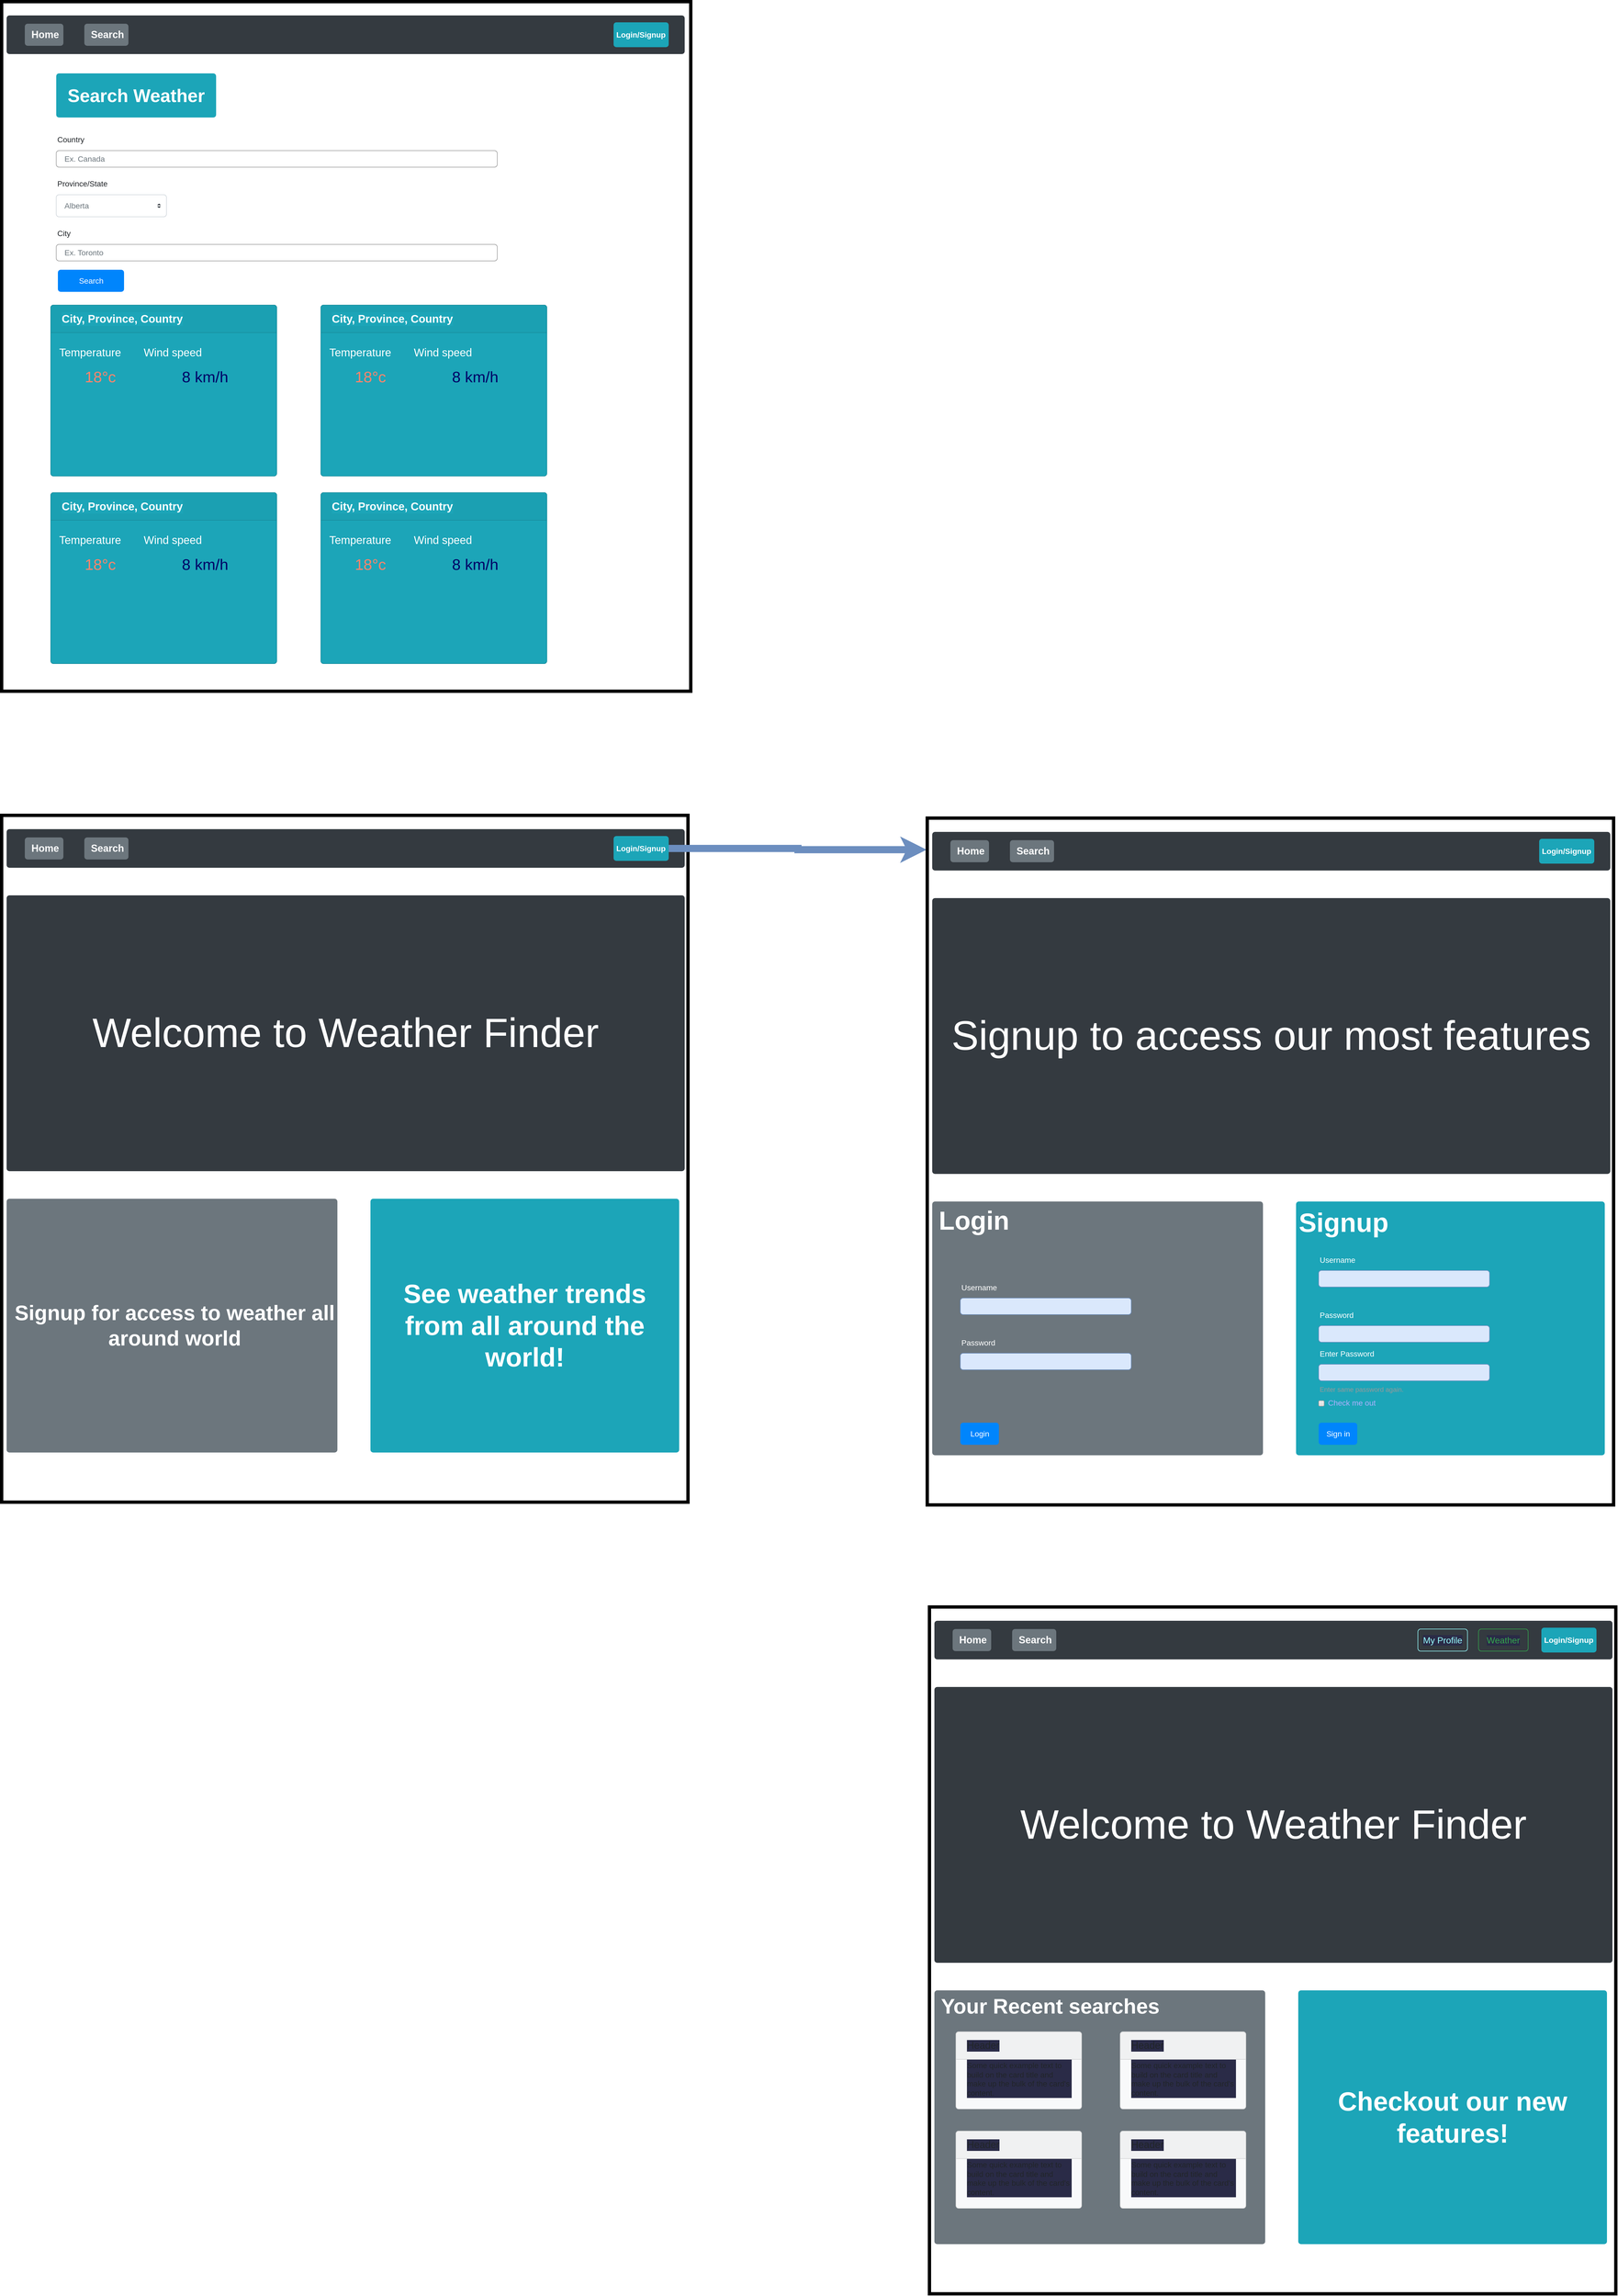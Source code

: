 <mxfile version="15.8.2" type="github">
  <diagram name="Page-1" id="c9db0220-8083-56f3-ca83-edcdcd058819">
    <mxGraphModel dx="5134" dy="5627" grid="1" gridSize="10" guides="1" tooltips="1" connect="1" arrows="1" fold="1" page="1" pageScale="1.5" pageWidth="826" pageHeight="1169" background="none" math="0" shadow="0">
      <root>
        <mxCell id="0" style=";html=1;" />
        <mxCell id="1" style=";html=1;" parent="0" />
        <mxCell id="_KIkcWTI8jaSkWnOEn1a-13" value="" style="whiteSpace=wrap;html=1;aspect=fixed;fontSize=48;align=center;strokeWidth=6;" vertex="1" parent="1">
          <mxGeometry x="-1239" y="-1755" width="1245" height="1245" as="geometry" />
        </mxCell>
        <mxCell id="_KIkcWTI8jaSkWnOEn1a-1" value="" style="html=1;shadow=0;dashed=0;shape=mxgraph.bootstrap.rrect;rSize=5;strokeColor=none;strokeWidth=1;fillColor=#343A40;fontColor=#ffffff;whiteSpace=wrap;align=center;verticalAlign=middle;spacingLeft=0;fontStyle=0;fontSize=16;spacing=5;" vertex="1" parent="1">
          <mxGeometry x="-1230" y="-1730" width="1230" height="70" as="geometry" />
        </mxCell>
        <mxCell id="_KIkcWTI8jaSkWnOEn1a-4" value="Home" style="html=1;shadow=0;dashed=0;shape=mxgraph.bootstrap.rrect;rSize=5;strokeColor=none;strokeWidth=1;fillColor=#6C767D;fontColor=#FFFFFF;whiteSpace=wrap;align=left;verticalAlign=middle;spacingLeft=10;fontStyle=1;fontSize=18;" vertex="1" parent="1">
          <mxGeometry x="-1197" y="-1715" width="70" height="40" as="geometry" />
        </mxCell>
        <mxCell id="_KIkcWTI8jaSkWnOEn1a-6" value="Search" style="html=1;shadow=0;dashed=0;shape=mxgraph.bootstrap.rrect;rSize=5;strokeColor=none;strokeWidth=1;fillColor=#6C767D;fontColor=#FFFFFF;whiteSpace=wrap;align=left;verticalAlign=middle;spacingLeft=10;fontStyle=1;fontSize=18;" vertex="1" parent="1">
          <mxGeometry x="-1089" y="-1715" width="80" height="40" as="geometry" />
        </mxCell>
        <mxCell id="_KIkcWTI8jaSkWnOEn1a-42" style="edgeStyle=orthogonalEdgeStyle;rounded=0;orthogonalLoop=1;jettySize=auto;html=1;entryX=-0.001;entryY=0.046;entryDx=0;entryDy=0;entryPerimeter=0;fontSize=47;fontColor=none;strokeWidth=13;fillColor=#dae8fc;strokeColor=#6c8ebf;" edge="1" parent="1" source="_KIkcWTI8jaSkWnOEn1a-7" target="_KIkcWTI8jaSkWnOEn1a-14">
          <mxGeometry relative="1" as="geometry" />
        </mxCell>
        <mxCell id="_KIkcWTI8jaSkWnOEn1a-7" value="Login/Signup" style="html=1;shadow=0;dashed=0;shape=mxgraph.bootstrap.rrect;rSize=5;strokeColor=none;strokeWidth=1;fillColor=#1CA5B8;fontColor=#FFFFFF;whiteSpace=wrap;align=left;verticalAlign=middle;spacingLeft=0;fontStyle=1;fontSize=14;spacing=5;" vertex="1" parent="1">
          <mxGeometry x="-129" y="-1717.5" width="100" height="45" as="geometry" />
        </mxCell>
        <mxCell id="_KIkcWTI8jaSkWnOEn1a-8" value="&lt;font style=&quot;font-size: 74px&quot;&gt;Welcome to Weather Finder&lt;/font&gt;" style="html=1;shadow=0;dashed=0;shape=mxgraph.bootstrap.rrect;rSize=5;strokeColor=none;strokeWidth=1;fillColor=#343A40;fontColor=#ffffff;whiteSpace=wrap;align=center;verticalAlign=middle;spacingLeft=0;fontStyle=0;fontSize=16;spacing=5;" vertex="1" parent="1">
          <mxGeometry x="-1230" y="-1610" width="1230" height="500" as="geometry" />
        </mxCell>
        <mxCell id="_KIkcWTI8jaSkWnOEn1a-9" value="&lt;font style=&quot;font-size: 38px&quot;&gt;Signup for access to weather all around world&lt;/font&gt;" style="html=1;shadow=0;dashed=0;shape=mxgraph.bootstrap.rrect;rSize=5;strokeColor=none;strokeWidth=1;fillColor=#6C767D;fontColor=#FFFFFF;whiteSpace=wrap;align=center;verticalAlign=middle;spacingLeft=10;fontStyle=1;fontSize=18;" vertex="1" parent="1">
          <mxGeometry x="-1230" y="-1060" width="600" height="460" as="geometry" />
        </mxCell>
        <mxCell id="_KIkcWTI8jaSkWnOEn1a-10" value="&lt;font style=&quot;font-size: 48px&quot;&gt;See weather trends from all around the world!&lt;/font&gt;" style="html=1;shadow=0;dashed=0;shape=mxgraph.bootstrap.rrect;rSize=5;strokeColor=none;strokeWidth=1;fillColor=#1CA5B8;fontColor=#FFFFFF;whiteSpace=wrap;align=center;verticalAlign=middle;spacingLeft=0;fontStyle=1;fontSize=14;spacing=5;" vertex="1" parent="1">
          <mxGeometry x="-570" y="-1060" width="560" height="460" as="geometry" />
        </mxCell>
        <mxCell id="_KIkcWTI8jaSkWnOEn1a-14" value="" style="whiteSpace=wrap;html=1;aspect=fixed;fontSize=48;align=center;strokeWidth=6;" vertex="1" parent="1">
          <mxGeometry x="440" y="-1750" width="1245" height="1245" as="geometry" />
        </mxCell>
        <mxCell id="_KIkcWTI8jaSkWnOEn1a-15" value="" style="html=1;shadow=0;dashed=0;shape=mxgraph.bootstrap.rrect;rSize=5;strokeColor=none;strokeWidth=1;fillColor=#343A40;fontColor=#ffffff;whiteSpace=wrap;align=center;verticalAlign=middle;spacingLeft=0;fontStyle=0;fontSize=16;spacing=5;" vertex="1" parent="1">
          <mxGeometry x="449" y="-1725" width="1230" height="70" as="geometry" />
        </mxCell>
        <mxCell id="_KIkcWTI8jaSkWnOEn1a-16" value="Home" style="html=1;shadow=0;dashed=0;shape=mxgraph.bootstrap.rrect;rSize=5;strokeColor=none;strokeWidth=1;fillColor=#6C767D;fontColor=#FFFFFF;whiteSpace=wrap;align=left;verticalAlign=middle;spacingLeft=10;fontStyle=1;fontSize=18;" vertex="1" parent="1">
          <mxGeometry x="482" y="-1710" width="70" height="40" as="geometry" />
        </mxCell>
        <mxCell id="_KIkcWTI8jaSkWnOEn1a-17" value="Search" style="html=1;shadow=0;dashed=0;shape=mxgraph.bootstrap.rrect;rSize=5;strokeColor=none;strokeWidth=1;fillColor=#6C767D;fontColor=#FFFFFF;whiteSpace=wrap;align=left;verticalAlign=middle;spacingLeft=10;fontStyle=1;fontSize=18;" vertex="1" parent="1">
          <mxGeometry x="590" y="-1710" width="80" height="40" as="geometry" />
        </mxCell>
        <mxCell id="_KIkcWTI8jaSkWnOEn1a-18" value="Login/Signup" style="html=1;shadow=0;dashed=0;shape=mxgraph.bootstrap.rrect;rSize=5;strokeColor=none;strokeWidth=1;fillColor=#1CA5B8;fontColor=#FFFFFF;whiteSpace=wrap;align=left;verticalAlign=middle;spacingLeft=0;fontStyle=1;fontSize=14;spacing=5;" vertex="1" parent="1">
          <mxGeometry x="1550" y="-1712.5" width="100" height="45" as="geometry" />
        </mxCell>
        <mxCell id="_KIkcWTI8jaSkWnOEn1a-19" value="&lt;span style=&quot;font-size: 74px&quot;&gt;Signup to access our most features&lt;/span&gt;" style="html=1;shadow=0;dashed=0;shape=mxgraph.bootstrap.rrect;rSize=5;strokeColor=none;strokeWidth=1;fillColor=#343A40;fontColor=#ffffff;whiteSpace=wrap;align=center;verticalAlign=middle;spacingLeft=0;fontStyle=0;fontSize=16;spacing=5;" vertex="1" parent="1">
          <mxGeometry x="449" y="-1605" width="1230" height="500" as="geometry" />
        </mxCell>
        <mxCell id="_KIkcWTI8jaSkWnOEn1a-20" value="Login" style="shadow=0;dashed=0;shape=mxgraph.bootstrap.rrect;rSize=5;strokeColor=none;strokeWidth=1;fillColor=#6C767D;fontColor=#FFFFFF;align=left;verticalAlign=top;spacingLeft=10;fontStyle=1;fontSize=47;horizontal=1;whiteSpace=wrap;html=1;flipV=1;flipH=0;" vertex="1" parent="1">
          <mxGeometry x="449" y="-1055" width="600" height="460" as="geometry" />
        </mxCell>
        <mxCell id="_KIkcWTI8jaSkWnOEn1a-21" value="&lt;font style=&quot;font-size: 48px&quot;&gt;Signup&lt;/font&gt;" style="html=1;shadow=0;dashed=0;shape=mxgraph.bootstrap.rrect;rSize=5;strokeColor=none;strokeWidth=1;fillColor=#1CA5B8;fontColor=#FFFFFF;whiteSpace=wrap;align=left;verticalAlign=top;spacingLeft=0;fontStyle=1;fontSize=14;spacing=5;" vertex="1" parent="1">
          <mxGeometry x="1109" y="-1055" width="560" height="460" as="geometry" />
        </mxCell>
        <mxCell id="_KIkcWTI8jaSkWnOEn1a-22" value="Username" style="fillColor=none;strokeColor=none;align=left;fontSize=14;fontColor=#FFFFFF;" vertex="1" parent="1">
          <mxGeometry width="260" height="40" relative="1" as="geometry">
            <mxPoint x="1150" y="-970" as="offset" />
          </mxGeometry>
        </mxCell>
        <mxCell id="_KIkcWTI8jaSkWnOEn1a-23" value="" style="html=1;shadow=0;dashed=0;shape=mxgraph.bootstrap.rrect;rSize=5;fillColor=#dae8fc;strokeColor=#6c8ebf;align=left;spacing=15;fontSize=14;labelBackgroundColor=#FFFFFF;noLabel=1;" vertex="1" parent="1">
          <mxGeometry width="310" height="30" relative="1" as="geometry">
            <mxPoint x="1150" y="-930" as="offset" />
          </mxGeometry>
        </mxCell>
        <mxCell id="_KIkcWTI8jaSkWnOEn1a-25" value="Password" style="fillColor=none;strokeColor=none;align=left;fontSize=14;fontColor=#FFFFFF;" vertex="1" parent="1">
          <mxGeometry width="260" height="40" relative="1" as="geometry">
            <mxPoint x="1150" y="-870" as="offset" />
          </mxGeometry>
        </mxCell>
        <mxCell id="_KIkcWTI8jaSkWnOEn1a-26" value="" style="html=1;shadow=0;dashed=0;shape=mxgraph.bootstrap.rrect;rSize=5;align=left;spacing=15;fontSize=14;labelBackgroundColor=#CCFFFF;fillColor=#dae8fc;strokeColor=#6c8ebf;" vertex="1" parent="1">
          <mxGeometry width="310" height="30" relative="1" as="geometry">
            <mxPoint x="1150" y="-830" as="offset" />
          </mxGeometry>
        </mxCell>
        <mxCell id="_KIkcWTI8jaSkWnOEn1a-27" value="&lt;font color=&quot;#b0b0ff&quot;&gt;Check me out&lt;/font&gt;" style="html=1;shadow=0;dashed=0;shape=mxgraph.bootstrap.rrect;rSize=2;fillColor=#EDEDED;strokeColor=#999999;align=left;fontSize=14;fontColor=#000000;labelPosition=right;verticalLabelPosition=middle;verticalAlign=middle;spacingLeft=5;spacingTop=-2;gradientColor=#DEDEDE;" vertex="1" parent="1">
          <mxGeometry width="10" height="10" relative="1" as="geometry">
            <mxPoint x="1150" y="-694" as="offset" />
          </mxGeometry>
        </mxCell>
        <mxCell id="_KIkcWTI8jaSkWnOEn1a-28" value="Sign in" style="html=1;shadow=0;dashed=0;shape=mxgraph.bootstrap.rrect;rSize=5;fillColor=#0085FC;strokeColor=none;align=center;fontSize=14;fontColor=#FFFFFF;" vertex="1" parent="1">
          <mxGeometry width="70" height="40" relative="1" as="geometry">
            <mxPoint x="1150" y="-654" as="offset" />
          </mxGeometry>
        </mxCell>
        <mxCell id="_KIkcWTI8jaSkWnOEn1a-29" value="Enter Password" style="fillColor=none;strokeColor=none;align=left;fontSize=14;fontColor=#FFFFFF;" vertex="1" parent="1">
          <mxGeometry x="1150" y="-800" width="260" height="40" as="geometry" />
        </mxCell>
        <mxCell id="_KIkcWTI8jaSkWnOEn1a-30" value="" style="html=1;shadow=0;dashed=0;shape=mxgraph.bootstrap.rrect;rSize=5;align=left;spacing=15;fontSize=14;labelBackgroundColor=#CCFFFF;fillColor=#dae8fc;strokeColor=#6c8ebf;" vertex="1" parent="1">
          <mxGeometry x="1150" y="-760" width="310" height="30" as="geometry" />
        </mxCell>
        <mxCell id="_KIkcWTI8jaSkWnOEn1a-31" value="Enter same password again." style="fillColor=none;strokeColor=none;align=left;spacing=2;fontSize=12;fontColor=#999999;" vertex="1" parent="1">
          <mxGeometry x="1150" y="-730" width="260" height="30" as="geometry" />
        </mxCell>
        <mxCell id="_KIkcWTI8jaSkWnOEn1a-32" value="Username" style="fillColor=none;strokeColor=none;align=left;fontSize=14;fontColor=#FFFFFF;" vertex="1" parent="1">
          <mxGeometry x="500" y="-920" width="260" height="40" as="geometry" />
        </mxCell>
        <mxCell id="_KIkcWTI8jaSkWnOEn1a-33" value="" style="html=1;shadow=0;dashed=0;shape=mxgraph.bootstrap.rrect;rSize=5;fillColor=#dae8fc;strokeColor=#6c8ebf;align=left;spacing=15;fontSize=14;labelBackgroundColor=#FFFFFF;noLabel=1;" vertex="1" parent="1">
          <mxGeometry x="500" y="-880" width="310" height="30" as="geometry" />
        </mxCell>
        <mxCell id="_KIkcWTI8jaSkWnOEn1a-34" value="Password" style="fillColor=none;strokeColor=none;align=left;fontSize=14;fontColor=#FFFFFF;" vertex="1" parent="1">
          <mxGeometry x="500" y="-820" width="260" height="40" as="geometry" />
        </mxCell>
        <mxCell id="_KIkcWTI8jaSkWnOEn1a-35" value="" style="html=1;shadow=0;dashed=0;shape=mxgraph.bootstrap.rrect;rSize=5;align=left;spacing=15;fontSize=14;labelBackgroundColor=#CCFFFF;fillColor=#dae8fc;strokeColor=#6c8ebf;" vertex="1" parent="1">
          <mxGeometry x="500" y="-780" width="310" height="30" as="geometry" />
        </mxCell>
        <mxCell id="_KIkcWTI8jaSkWnOEn1a-37" value="Login" style="html=1;shadow=0;dashed=0;shape=mxgraph.bootstrap.rrect;rSize=5;fillColor=#0085FC;strokeColor=none;align=center;fontSize=14;fontColor=#FFFFFF;" vertex="1" parent="1">
          <mxGeometry x="500" y="-654" width="70" height="40" as="geometry" />
        </mxCell>
        <mxCell id="_KIkcWTI8jaSkWnOEn1a-43" value="" style="whiteSpace=wrap;html=1;aspect=fixed;fontSize=48;align=center;strokeWidth=6;" vertex="1" parent="1">
          <mxGeometry x="444" y="-320" width="1245" height="1245" as="geometry" />
        </mxCell>
        <mxCell id="_KIkcWTI8jaSkWnOEn1a-44" value="" style="html=1;shadow=0;dashed=0;shape=mxgraph.bootstrap.rrect;rSize=5;strokeColor=none;strokeWidth=1;fillColor=#343A40;fontColor=#ffffff;whiteSpace=wrap;align=center;verticalAlign=middle;spacingLeft=0;fontStyle=0;fontSize=16;spacing=5;" vertex="1" parent="1">
          <mxGeometry x="453" y="-295" width="1230" height="70" as="geometry" />
        </mxCell>
        <mxCell id="_KIkcWTI8jaSkWnOEn1a-45" value="Home" style="html=1;shadow=0;dashed=0;shape=mxgraph.bootstrap.rrect;rSize=5;strokeColor=none;strokeWidth=1;fillColor=#6C767D;fontColor=#FFFFFF;whiteSpace=wrap;align=left;verticalAlign=middle;spacingLeft=10;fontStyle=1;fontSize=18;" vertex="1" parent="1">
          <mxGeometry x="486" y="-280" width="70" height="40" as="geometry" />
        </mxCell>
        <mxCell id="_KIkcWTI8jaSkWnOEn1a-46" value="Search" style="html=1;shadow=0;dashed=0;shape=mxgraph.bootstrap.rrect;rSize=5;strokeColor=none;strokeWidth=1;fillColor=#6C767D;fontColor=#FFFFFF;whiteSpace=wrap;align=left;verticalAlign=middle;spacingLeft=10;fontStyle=1;fontSize=18;" vertex="1" parent="1">
          <mxGeometry x="594" y="-280" width="80" height="40" as="geometry" />
        </mxCell>
        <mxCell id="_KIkcWTI8jaSkWnOEn1a-47" value="Login/Signup" style="html=1;shadow=0;dashed=0;shape=mxgraph.bootstrap.rrect;rSize=5;strokeColor=none;strokeWidth=1;fillColor=#1CA5B8;fontColor=#FFFFFF;whiteSpace=wrap;align=left;verticalAlign=middle;spacingLeft=0;fontStyle=1;fontSize=14;spacing=5;" vertex="1" parent="1">
          <mxGeometry x="1554" y="-282.5" width="100" height="45" as="geometry" />
        </mxCell>
        <mxCell id="_KIkcWTI8jaSkWnOEn1a-48" value="&lt;font style=&quot;font-size: 74px&quot;&gt;Welcome to Weather Finder&lt;/font&gt;" style="html=1;shadow=0;dashed=0;shape=mxgraph.bootstrap.rrect;rSize=5;strokeColor=none;strokeWidth=1;fillColor=#343A40;fontColor=#ffffff;whiteSpace=wrap;align=center;verticalAlign=middle;spacingLeft=0;fontStyle=0;fontSize=16;spacing=5;" vertex="1" parent="1">
          <mxGeometry x="453" y="-175" width="1230" height="500" as="geometry" />
        </mxCell>
        <mxCell id="_KIkcWTI8jaSkWnOEn1a-49" value="&lt;font style=&quot;font-size: 38px&quot;&gt;Your Recent searches&lt;/font&gt;" style="html=1;shadow=0;dashed=0;shape=mxgraph.bootstrap.rrect;rSize=5;strokeColor=none;strokeWidth=1;fillColor=#6C767D;fontColor=#FFFFFF;whiteSpace=wrap;align=left;verticalAlign=top;spacingLeft=10;fontStyle=1;fontSize=18;" vertex="1" parent="1">
          <mxGeometry x="453" y="375" width="600" height="460" as="geometry" />
        </mxCell>
        <mxCell id="_KIkcWTI8jaSkWnOEn1a-50" value="&lt;span style=&quot;font-size: 48px&quot;&gt;Checkout our new features!&lt;/span&gt;" style="html=1;shadow=0;dashed=0;shape=mxgraph.bootstrap.rrect;rSize=5;strokeColor=none;strokeWidth=1;fillColor=#1CA5B8;fontColor=#FFFFFF;whiteSpace=wrap;align=center;verticalAlign=middle;spacingLeft=0;fontStyle=1;fontSize=14;spacing=5;" vertex="1" parent="1">
          <mxGeometry x="1113" y="375" width="560" height="460" as="geometry" />
        </mxCell>
        <mxCell id="_KIkcWTI8jaSkWnOEn1a-51" value="Weather" style="html=1;shadow=0;dashed=0;shape=mxgraph.bootstrap.rrect;rSize=5;strokeColor=#33A64C;strokeWidth=1;fillColor=none;fontColor=#33A64C;whiteSpace=wrap;align=center;verticalAlign=middle;spacingLeft=0;fontStyle=0;fontSize=16;spacing=5;labelBackgroundColor=#2A2B47;" vertex="1" parent="1">
          <mxGeometry x="1440" y="-280" width="90" height="40" as="geometry" />
        </mxCell>
        <mxCell id="_KIkcWTI8jaSkWnOEn1a-52" value="My Profile" style="html=1;shadow=0;dashed=0;shape=mxgraph.bootstrap.rrect;rSize=5;strokeColor=#99FFFF;strokeWidth=1;fillColor=none;fontColor=#99FFFF;whiteSpace=wrap;align=center;verticalAlign=middle;spacingLeft=0;fontStyle=0;fontSize=16;spacing=5;labelBackgroundColor=#2A2B47;" vertex="1" parent="1">
          <mxGeometry x="1330" y="-280" width="90" height="40" as="geometry" />
        </mxCell>
        <mxCell id="_KIkcWTI8jaSkWnOEn1a-53" value="&lt;b&gt;&lt;font style=&quot;font-size: 20px&quot;&gt;Light card title&lt;/font&gt;&lt;/b&gt;&lt;br style=&quot;font-size: 14px&quot;&gt;&lt;br style=&quot;font-size: 14px&quot;&gt;Some quick example text to build on the card title and make up the bulk of the card&#39;s content." style="html=1;shadow=0;dashed=0;shape=mxgraph.bootstrap.rrect;rSize=5;strokeColor=#D2D3D4;html=1;whiteSpace=wrap;fillColor=#F8F9FA;fontColor=#212529;verticalAlign=bottom;align=left;spacing=20;spacingBottom=0;fontSize=14;labelBackgroundColor=#2A2B47;" vertex="1" parent="1">
          <mxGeometry x="492" y="450" width="228" height="140" as="geometry" />
        </mxCell>
        <mxCell id="_KIkcWTI8jaSkWnOEn1a-54" value="Header" style="html=1;shadow=0;dashed=0;shape=mxgraph.bootstrap.topButton;rSize=5;perimeter=none;whiteSpace=wrap;fillColor=#F0F1F2;strokeColor=#D2D3D4;fontColor=#212529;resizeWidth=1;fontSize=18;align=left;spacing=20;labelBackgroundColor=#2A2B47;" vertex="1" parent="_KIkcWTI8jaSkWnOEn1a-53">
          <mxGeometry width="228" height="50" relative="1" as="geometry" />
        </mxCell>
        <mxCell id="_KIkcWTI8jaSkWnOEn1a-55" value="&lt;b&gt;&lt;font style=&quot;font-size: 20px&quot;&gt;Light card title&lt;/font&gt;&lt;/b&gt;&lt;br style=&quot;font-size: 14px&quot;&gt;&lt;br style=&quot;font-size: 14px&quot;&gt;Some quick example text to build on the card title and make up the bulk of the card&#39;s content." style="html=1;shadow=0;dashed=0;shape=mxgraph.bootstrap.rrect;rSize=5;strokeColor=#D2D3D4;html=1;whiteSpace=wrap;fillColor=#F8F9FA;fontColor=#212529;verticalAlign=bottom;align=left;spacing=20;spacingBottom=0;fontSize=14;labelBackgroundColor=#2A2B47;" vertex="1" parent="1">
          <mxGeometry x="790" y="450" width="228" height="140" as="geometry" />
        </mxCell>
        <mxCell id="_KIkcWTI8jaSkWnOEn1a-56" value="Header" style="html=1;shadow=0;dashed=0;shape=mxgraph.bootstrap.topButton;rSize=5;perimeter=none;whiteSpace=wrap;fillColor=#F0F1F2;strokeColor=#D2D3D4;fontColor=#212529;resizeWidth=1;fontSize=18;align=left;spacing=20;labelBackgroundColor=#2A2B47;" vertex="1" parent="_KIkcWTI8jaSkWnOEn1a-55">
          <mxGeometry width="228" height="50" relative="1" as="geometry" />
        </mxCell>
        <mxCell id="_KIkcWTI8jaSkWnOEn1a-57" value="&lt;b&gt;&lt;font style=&quot;font-size: 20px&quot;&gt;Light card title&lt;/font&gt;&lt;/b&gt;&lt;br style=&quot;font-size: 14px&quot;&gt;&lt;br style=&quot;font-size: 14px&quot;&gt;Some quick example text to build on the card title and make up the bulk of the card&#39;s content." style="html=1;shadow=0;dashed=0;shape=mxgraph.bootstrap.rrect;rSize=5;strokeColor=#D2D3D4;html=1;whiteSpace=wrap;fillColor=#F8F9FA;fontColor=#212529;verticalAlign=bottom;align=left;spacing=20;spacingBottom=0;fontSize=14;labelBackgroundColor=#2A2B47;" vertex="1" parent="1">
          <mxGeometry x="492" y="630" width="228" height="140" as="geometry" />
        </mxCell>
        <mxCell id="_KIkcWTI8jaSkWnOEn1a-58" value="Header" style="html=1;shadow=0;dashed=0;shape=mxgraph.bootstrap.topButton;rSize=5;perimeter=none;whiteSpace=wrap;fillColor=#F0F1F2;strokeColor=#D2D3D4;fontColor=#212529;resizeWidth=1;fontSize=18;align=left;spacing=20;labelBackgroundColor=#2A2B47;" vertex="1" parent="_KIkcWTI8jaSkWnOEn1a-57">
          <mxGeometry width="228" height="50" relative="1" as="geometry" />
        </mxCell>
        <mxCell id="_KIkcWTI8jaSkWnOEn1a-59" value="&lt;b&gt;&lt;font style=&quot;font-size: 20px&quot;&gt;Light card title&lt;/font&gt;&lt;/b&gt;&lt;br style=&quot;font-size: 14px&quot;&gt;&lt;br style=&quot;font-size: 14px&quot;&gt;Some quick example text to build on the card title and make up the bulk of the card&#39;s content." style="html=1;shadow=0;dashed=0;shape=mxgraph.bootstrap.rrect;rSize=5;strokeColor=#D2D3D4;html=1;whiteSpace=wrap;fillColor=#F8F9FA;fontColor=#212529;verticalAlign=bottom;align=left;spacing=20;spacingBottom=0;fontSize=14;labelBackgroundColor=#2A2B47;" vertex="1" parent="1">
          <mxGeometry x="790" y="630" width="228" height="140" as="geometry" />
        </mxCell>
        <mxCell id="_KIkcWTI8jaSkWnOEn1a-60" value="Header" style="html=1;shadow=0;dashed=0;shape=mxgraph.bootstrap.topButton;rSize=5;perimeter=none;whiteSpace=wrap;fillColor=#F0F1F2;strokeColor=#D2D3D4;fontColor=#212529;resizeWidth=1;fontSize=18;align=left;spacing=20;labelBackgroundColor=#2A2B47;" vertex="1" parent="_KIkcWTI8jaSkWnOEn1a-59">
          <mxGeometry width="228" height="50" relative="1" as="geometry" />
        </mxCell>
        <mxCell id="_KIkcWTI8jaSkWnOEn1a-61" value="" style="whiteSpace=wrap;html=1;aspect=fixed;fontSize=48;align=center;strokeWidth=6;labelBackgroundColor=default;" vertex="1" parent="1">
          <mxGeometry x="-1239" y="-3230" width="1250" height="1250" as="geometry" />
        </mxCell>
        <mxCell id="_KIkcWTI8jaSkWnOEn1a-62" value="" style="html=1;shadow=0;dashed=0;shape=mxgraph.bootstrap.rrect;rSize=5;strokeColor=none;strokeWidth=1;fillColor=#343A40;fontColor=#ffffff;whiteSpace=wrap;align=center;verticalAlign=middle;spacingLeft=0;fontStyle=0;fontSize=16;spacing=5;" vertex="1" parent="1">
          <mxGeometry x="-1230" y="-3205" width="1230" height="70" as="geometry" />
        </mxCell>
        <mxCell id="_KIkcWTI8jaSkWnOEn1a-63" value="Home" style="html=1;shadow=0;dashed=0;shape=mxgraph.bootstrap.rrect;rSize=5;strokeColor=none;strokeWidth=1;fillColor=#6C767D;fontColor=#FFFFFF;whiteSpace=wrap;align=left;verticalAlign=middle;spacingLeft=10;fontStyle=1;fontSize=18;" vertex="1" parent="1">
          <mxGeometry x="-1197" y="-3190" width="70" height="40" as="geometry" />
        </mxCell>
        <mxCell id="_KIkcWTI8jaSkWnOEn1a-64" value="Search" style="html=1;shadow=0;dashed=0;shape=mxgraph.bootstrap.rrect;rSize=5;strokeColor=none;strokeWidth=1;fillColor=#6C767D;fontColor=#FFFFFF;whiteSpace=wrap;align=left;verticalAlign=middle;spacingLeft=10;fontStyle=1;fontSize=18;" vertex="1" parent="1">
          <mxGeometry x="-1089" y="-3190" width="80" height="40" as="geometry" />
        </mxCell>
        <mxCell id="_KIkcWTI8jaSkWnOEn1a-65" value="Login/Signup" style="html=1;shadow=0;dashed=0;shape=mxgraph.bootstrap.rrect;rSize=5;strokeColor=none;strokeWidth=1;fillColor=#1CA5B8;fontColor=#FFFFFF;whiteSpace=wrap;align=left;verticalAlign=middle;spacingLeft=0;fontStyle=1;fontSize=14;spacing=5;" vertex="1" parent="1">
          <mxGeometry x="-129" y="-3192.5" width="100" height="45" as="geometry" />
        </mxCell>
        <mxCell id="_KIkcWTI8jaSkWnOEn1a-80" value="First name" style="fillColor=none;strokeColor=none;align=left;fontSize=14;labelBackgroundColor=#FFFFFF;fontColor=#FFFFFF;html=1;" vertex="1" parent="1">
          <mxGeometry x="-1127" y="-2760" width="100" height="30" as="geometry" />
        </mxCell>
        <mxCell id="_KIkcWTI8jaSkWnOEn1a-82" value="Last name" style="fillColor=none;strokeColor=none;align=left;fontSize=14;labelBackgroundColor=#FFFFFF;fontColor=#FFFFFF;html=1;" vertex="1" parent="1">
          <mxGeometry x="-857" y="-2760" width="100" height="30" as="geometry" />
        </mxCell>
        <mxCell id="_KIkcWTI8jaSkWnOEn1a-84" value="Username" style="fillColor=none;strokeColor=none;align=left;fontSize=14;labelBackgroundColor=#FFFFFF;fontColor=#FFFFFF;html=1;" vertex="1" parent="1">
          <mxGeometry x="-587" y="-2760" width="100" height="30" as="geometry" />
        </mxCell>
        <mxCell id="_KIkcWTI8jaSkWnOEn1a-90" value="Alberta" style="html=1;shadow=0;dashed=0;shape=mxgraph.bootstrap.rrect;rSize=5;fillColor=#ffffff;strokeColor=#CED4DA;align=left;spacing=15;fontSize=14;fontColor=#6C767D;labelBackgroundColor=#FFFFFF;" vertex="1" parent="1">
          <mxGeometry x="-1140" y="-2880" width="200" height="40" as="geometry" />
        </mxCell>
        <mxCell id="_KIkcWTI8jaSkWnOEn1a-91" value="" style="shape=triangle;direction=south;fillColor=#343A40;strokeColor=none;perimeter=none;labelBackgroundColor=#FFFFFF;fontSize=47;fontColor=#FFFFFF;align=left;verticalAlign=top;html=1;" vertex="1" parent="_KIkcWTI8jaSkWnOEn1a-90">
          <mxGeometry x="1" y="0.5" width="7" height="3" relative="1" as="geometry">
            <mxPoint x="-17" y="1" as="offset" />
          </mxGeometry>
        </mxCell>
        <mxCell id="_KIkcWTI8jaSkWnOEn1a-92" value="" style="shape=triangle;direction=north;fillColor=#343A40;strokeColor=none;perimeter=none;labelBackgroundColor=#FFFFFF;fontSize=47;fontColor=#FFFFFF;align=left;verticalAlign=top;html=1;" vertex="1" parent="_KIkcWTI8jaSkWnOEn1a-90">
          <mxGeometry x="1" y="0.5" width="7" height="3" relative="1" as="geometry">
            <mxPoint x="-17" y="-4" as="offset" />
          </mxGeometry>
        </mxCell>
        <mxCell id="_KIkcWTI8jaSkWnOEn1a-96" value="Search" style="html=1;shadow=0;dashed=0;shape=mxgraph.bootstrap.rrect;rSize=5;fillColor=#0085FC;strokeColor=none;align=center;spacing=15;fontSize=14;fontColor=#ffffff;labelBackgroundColor=#0085FC;" vertex="1" parent="1">
          <mxGeometry x="-1137" y="-2744" width="120" height="40" as="geometry" />
        </mxCell>
        <mxCell id="_KIkcWTI8jaSkWnOEn1a-97" value="Country" style="fillColor=none;strokeColor=none;align=left;fontSize=14;fontColor=#212529;labelBackgroundColor=#FFFFFF;html=1;" vertex="1" parent="1">
          <mxGeometry x="-1140" y="-3000" width="260" height="40" as="geometry" />
        </mxCell>
        <mxCell id="_KIkcWTI8jaSkWnOEn1a-98" value="Ex. Canada" style="html=1;shadow=0;dashed=0;shape=mxgraph.bootstrap.rrect;rSize=5;fillColor=none;strokeColor=#999999;align=left;spacing=15;fontSize=14;fontColor=#6C767D;labelBackgroundColor=#FFFFFF;" vertex="1" parent="1">
          <mxGeometry width="800" height="30" relative="1" as="geometry">
            <mxPoint x="-1140" y="-2960" as="offset" />
          </mxGeometry>
        </mxCell>
        <mxCell id="_KIkcWTI8jaSkWnOEn1a-99" value="Province/State" style="fillColor=none;strokeColor=none;align=left;fontSize=14;fontColor=#212529;labelBackgroundColor=#FFFFFF;html=1;" vertex="1" parent="1">
          <mxGeometry width="260" height="40" relative="1" as="geometry">
            <mxPoint x="-1140" y="-2920" as="offset" />
          </mxGeometry>
        </mxCell>
        <mxCell id="_KIkcWTI8jaSkWnOEn1a-101" value="Search Weather" style="html=1;shadow=0;dashed=0;shape=mxgraph.bootstrap.rrect;rSize=5;strokeColor=none;strokeWidth=1;fillColor=#1CA5B8;fontColor=#FFFFFF;whiteSpace=wrap;align=center;verticalAlign=middle;spacingLeft=0;fontStyle=1;fontSize=33;spacing=5;labelBackgroundColor=#1CA5B8;horizontal=1;" vertex="1" parent="1">
          <mxGeometry x="-1140" y="-3100" width="290" height="80" as="geometry" />
        </mxCell>
        <mxCell id="_KIkcWTI8jaSkWnOEn1a-102" value="City" style="fillColor=none;strokeColor=none;align=left;fontSize=14;fontColor=#212529;labelBackgroundColor=#FFFFFF;html=1;" vertex="1" parent="1">
          <mxGeometry x="-1140" y="-2830" width="260" height="40" as="geometry" />
        </mxCell>
        <mxCell id="_KIkcWTI8jaSkWnOEn1a-103" value="Ex. Toronto" style="html=1;shadow=0;dashed=0;shape=mxgraph.bootstrap.rrect;rSize=5;fillColor=none;strokeColor=#999999;align=left;spacing=15;fontSize=14;fontColor=#6C767D;labelBackgroundColor=#FFFFFF;" vertex="1" parent="1">
          <mxGeometry x="-1140" y="-2790" width="800" height="30" as="geometry" />
        </mxCell>
        <mxCell id="_KIkcWTI8jaSkWnOEn1a-104" value="" style="html=1;shadow=0;dashed=0;shape=mxgraph.bootstrap.rrect;rSize=5;strokeColor=#188C9C;html=1;whiteSpace=wrap;fillColor=#1CA5B8;fontColor=#ffffff;verticalAlign=top;align=left;spacing=20;spacingBottom=0;fontSize=14;labelBackgroundColor=#1CA5B8;horizontal=1;" vertex="1" parent="1">
          <mxGeometry x="-1150" y="-2680" width="410" height="310" as="geometry" />
        </mxCell>
        <mxCell id="_KIkcWTI8jaSkWnOEn1a-105" value="&lt;font style=&quot;font-size: 20px&quot;&gt;&lt;b&gt;City, Province, Country&lt;/b&gt;&lt;/font&gt;" style="html=1;shadow=0;dashed=0;shape=mxgraph.bootstrap.topButton;rSize=5;perimeter=none;whiteSpace=wrap;fillColor=#1BA0B2;strokeColor=#188C9C;fontColor=#ffffff;resizeWidth=1;fontSize=18;align=left;spacing=20;labelBackgroundColor=#1CA5B8;" vertex="1" parent="_KIkcWTI8jaSkWnOEn1a-104">
          <mxGeometry width="410" height="50" relative="1" as="geometry" />
        </mxCell>
        <mxCell id="_KIkcWTI8jaSkWnOEn1a-107" value="" style="shape=image;html=1;verticalAlign=top;verticalLabelPosition=bottom;labelBackgroundColor=#ffffff;imageAspect=0;aspect=fixed;image=https://cdn1.iconfinder.com/data/icons/covid-19-73/32/temperature_thermometer_covid-19-128.png;fontSize=20;fontColor=#FFFFFF;strokeColor=#99FFFF;strokeWidth=6;" vertex="1" parent="_KIkcWTI8jaSkWnOEn1a-104">
          <mxGeometry y="100" width="60" height="60" as="geometry" />
        </mxCell>
        <mxCell id="_KIkcWTI8jaSkWnOEn1a-108" value="&lt;font color=&quot;#ff846b&quot; style=&quot;font-size: 28px;&quot;&gt;18°c&lt;/font&gt;" style="text;html=1;strokeColor=none;fillColor=none;align=center;verticalAlign=middle;whiteSpace=wrap;rounded=0;labelBackgroundColor=#1CA5B8;fontSize=28;fontColor=#FFFFFF;" vertex="1" parent="_KIkcWTI8jaSkWnOEn1a-104">
          <mxGeometry x="60" y="115" width="60" height="30" as="geometry" />
        </mxCell>
        <mxCell id="_KIkcWTI8jaSkWnOEn1a-109" value="" style="shape=image;html=1;verticalAlign=top;verticalLabelPosition=bottom;labelBackgroundColor=#ffffff;imageAspect=0;aspect=fixed;image=https://cdn2.iconfinder.com/data/icons/freecns-cumulus/32/519542-39_Cloud_Wind-128.png;fontSize=28;fontColor=#FF846B;strokeColor=#99FFFF;strokeWidth=6;" vertex="1" parent="_KIkcWTI8jaSkWnOEn1a-104">
          <mxGeometry x="175" y="100" width="50" height="50" as="geometry" />
        </mxCell>
        <mxCell id="_KIkcWTI8jaSkWnOEn1a-110" value="&lt;font color=&quot;#ffffff&quot; style=&quot;font-size: 20px;&quot;&gt;Temperature&lt;/font&gt;" style="text;html=1;strokeColor=none;fillColor=none;align=center;verticalAlign=middle;whiteSpace=wrap;rounded=0;labelBackgroundColor=#1CA5B8;fontSize=20;fontColor=#FF846B;" vertex="1" parent="_KIkcWTI8jaSkWnOEn1a-104">
          <mxGeometry x="13" y="70" width="117" height="30" as="geometry" />
        </mxCell>
        <mxCell id="_KIkcWTI8jaSkWnOEn1a-111" value="&lt;font color=&quot;#ffffff&quot; style=&quot;font-size: 20px&quot;&gt;Wind speed&lt;/font&gt;" style="text;html=1;strokeColor=none;fillColor=none;align=center;verticalAlign=middle;whiteSpace=wrap;rounded=0;labelBackgroundColor=#1CA5B8;fontSize=20;fontColor=#FF846B;" vertex="1" parent="1">
          <mxGeometry x="-987" y="-2610" width="117" height="30" as="geometry" />
        </mxCell>
        <mxCell id="_KIkcWTI8jaSkWnOEn1a-112" value="&lt;font color=&quot;#000066&quot;&gt;8 km/h&lt;/font&gt;" style="text;html=1;strokeColor=none;fillColor=none;align=center;verticalAlign=middle;whiteSpace=wrap;rounded=0;labelBackgroundColor=#1CA5B8;fontSize=28;fontColor=#FFFFFF;" vertex="1" parent="1">
          <mxGeometry x="-920" y="-2565" width="100" height="30" as="geometry" />
        </mxCell>
        <mxCell id="_KIkcWTI8jaSkWnOEn1a-113" value="" style="html=1;shadow=0;dashed=0;shape=mxgraph.bootstrap.rrect;rSize=5;strokeColor=#188C9C;html=1;whiteSpace=wrap;fillColor=#1CA5B8;fontColor=#ffffff;verticalAlign=top;align=left;spacing=20;spacingBottom=0;fontSize=14;labelBackgroundColor=#1CA5B8;horizontal=1;" vertex="1" parent="1">
          <mxGeometry x="-660" y="-2680" width="410" height="310" as="geometry" />
        </mxCell>
        <mxCell id="_KIkcWTI8jaSkWnOEn1a-114" value="&lt;font style=&quot;font-size: 20px&quot;&gt;&lt;b&gt;City, Province, Country&lt;/b&gt;&lt;/font&gt;" style="html=1;shadow=0;dashed=0;shape=mxgraph.bootstrap.topButton;rSize=5;perimeter=none;whiteSpace=wrap;fillColor=#1BA0B2;strokeColor=#188C9C;fontColor=#ffffff;resizeWidth=1;fontSize=18;align=left;spacing=20;labelBackgroundColor=#1CA5B8;" vertex="1" parent="_KIkcWTI8jaSkWnOEn1a-113">
          <mxGeometry width="410" height="50" relative="1" as="geometry" />
        </mxCell>
        <mxCell id="_KIkcWTI8jaSkWnOEn1a-115" value="" style="shape=image;html=1;verticalAlign=top;verticalLabelPosition=bottom;labelBackgroundColor=#ffffff;imageAspect=0;aspect=fixed;image=https://cdn1.iconfinder.com/data/icons/covid-19-73/32/temperature_thermometer_covid-19-128.png;fontSize=20;fontColor=#FFFFFF;strokeColor=#99FFFF;strokeWidth=6;" vertex="1" parent="_KIkcWTI8jaSkWnOEn1a-113">
          <mxGeometry y="100" width="60" height="60" as="geometry" />
        </mxCell>
        <mxCell id="_KIkcWTI8jaSkWnOEn1a-116" value="&lt;font color=&quot;#ff846b&quot; style=&quot;font-size: 28px;&quot;&gt;18°c&lt;/font&gt;" style="text;html=1;strokeColor=none;fillColor=none;align=center;verticalAlign=middle;whiteSpace=wrap;rounded=0;labelBackgroundColor=#1CA5B8;fontSize=28;fontColor=#FFFFFF;" vertex="1" parent="_KIkcWTI8jaSkWnOEn1a-113">
          <mxGeometry x="60" y="115" width="60" height="30" as="geometry" />
        </mxCell>
        <mxCell id="_KIkcWTI8jaSkWnOEn1a-117" value="" style="shape=image;html=1;verticalAlign=top;verticalLabelPosition=bottom;labelBackgroundColor=#ffffff;imageAspect=0;aspect=fixed;image=https://cdn2.iconfinder.com/data/icons/freecns-cumulus/32/519542-39_Cloud_Wind-128.png;fontSize=28;fontColor=#FF846B;strokeColor=#99FFFF;strokeWidth=6;" vertex="1" parent="_KIkcWTI8jaSkWnOEn1a-113">
          <mxGeometry x="175" y="100" width="50" height="50" as="geometry" />
        </mxCell>
        <mxCell id="_KIkcWTI8jaSkWnOEn1a-118" value="&lt;font color=&quot;#ffffff&quot; style=&quot;font-size: 20px;&quot;&gt;Temperature&lt;/font&gt;" style="text;html=1;strokeColor=none;fillColor=none;align=center;verticalAlign=middle;whiteSpace=wrap;rounded=0;labelBackgroundColor=#1CA5B8;fontSize=20;fontColor=#FF846B;" vertex="1" parent="_KIkcWTI8jaSkWnOEn1a-113">
          <mxGeometry x="13" y="70" width="117" height="30" as="geometry" />
        </mxCell>
        <mxCell id="_KIkcWTI8jaSkWnOEn1a-119" value="&lt;font color=&quot;#ffffff&quot; style=&quot;font-size: 20px&quot;&gt;Wind speed&lt;/font&gt;" style="text;html=1;strokeColor=none;fillColor=none;align=center;verticalAlign=middle;whiteSpace=wrap;rounded=0;labelBackgroundColor=#1CA5B8;fontSize=20;fontColor=#FF846B;" vertex="1" parent="1">
          <mxGeometry x="-497" y="-2610" width="117" height="30" as="geometry" />
        </mxCell>
        <mxCell id="_KIkcWTI8jaSkWnOEn1a-120" value="&lt;font color=&quot;#000066&quot;&gt;8 km/h&lt;/font&gt;" style="text;html=1;strokeColor=none;fillColor=none;align=center;verticalAlign=middle;whiteSpace=wrap;rounded=0;labelBackgroundColor=#1CA5B8;fontSize=28;fontColor=#FFFFFF;" vertex="1" parent="1">
          <mxGeometry x="-430" y="-2565" width="100" height="30" as="geometry" />
        </mxCell>
        <mxCell id="_KIkcWTI8jaSkWnOEn1a-121" value="" style="html=1;shadow=0;dashed=0;shape=mxgraph.bootstrap.rrect;rSize=5;strokeColor=#188C9C;html=1;whiteSpace=wrap;fillColor=#1CA5B8;fontColor=#ffffff;verticalAlign=top;align=left;spacing=20;spacingBottom=0;fontSize=14;labelBackgroundColor=#1CA5B8;horizontal=1;" vertex="1" parent="1">
          <mxGeometry x="-1150" y="-2340" width="410" height="310" as="geometry" />
        </mxCell>
        <mxCell id="_KIkcWTI8jaSkWnOEn1a-122" value="&lt;font style=&quot;font-size: 20px&quot;&gt;&lt;b&gt;City, Province, Country&lt;/b&gt;&lt;/font&gt;" style="html=1;shadow=0;dashed=0;shape=mxgraph.bootstrap.topButton;rSize=5;perimeter=none;whiteSpace=wrap;fillColor=#1BA0B2;strokeColor=#188C9C;fontColor=#ffffff;resizeWidth=1;fontSize=18;align=left;spacing=20;labelBackgroundColor=#1CA5B8;" vertex="1" parent="_KIkcWTI8jaSkWnOEn1a-121">
          <mxGeometry width="410" height="50" relative="1" as="geometry" />
        </mxCell>
        <mxCell id="_KIkcWTI8jaSkWnOEn1a-123" value="" style="shape=image;html=1;verticalAlign=top;verticalLabelPosition=bottom;labelBackgroundColor=#ffffff;imageAspect=0;aspect=fixed;image=https://cdn1.iconfinder.com/data/icons/covid-19-73/32/temperature_thermometer_covid-19-128.png;fontSize=20;fontColor=#FFFFFF;strokeColor=#99FFFF;strokeWidth=6;" vertex="1" parent="_KIkcWTI8jaSkWnOEn1a-121">
          <mxGeometry y="100" width="60" height="60" as="geometry" />
        </mxCell>
        <mxCell id="_KIkcWTI8jaSkWnOEn1a-124" value="&lt;font color=&quot;#ff846b&quot; style=&quot;font-size: 28px;&quot;&gt;18°c&lt;/font&gt;" style="text;html=1;strokeColor=none;fillColor=none;align=center;verticalAlign=middle;whiteSpace=wrap;rounded=0;labelBackgroundColor=#1CA5B8;fontSize=28;fontColor=#FFFFFF;" vertex="1" parent="_KIkcWTI8jaSkWnOEn1a-121">
          <mxGeometry x="60" y="115" width="60" height="30" as="geometry" />
        </mxCell>
        <mxCell id="_KIkcWTI8jaSkWnOEn1a-125" value="" style="shape=image;html=1;verticalAlign=top;verticalLabelPosition=bottom;labelBackgroundColor=#ffffff;imageAspect=0;aspect=fixed;image=https://cdn2.iconfinder.com/data/icons/freecns-cumulus/32/519542-39_Cloud_Wind-128.png;fontSize=28;fontColor=#FF846B;strokeColor=#99FFFF;strokeWidth=6;" vertex="1" parent="_KIkcWTI8jaSkWnOEn1a-121">
          <mxGeometry x="175" y="100" width="50" height="50" as="geometry" />
        </mxCell>
        <mxCell id="_KIkcWTI8jaSkWnOEn1a-126" value="&lt;font color=&quot;#ffffff&quot; style=&quot;font-size: 20px;&quot;&gt;Temperature&lt;/font&gt;" style="text;html=1;strokeColor=none;fillColor=none;align=center;verticalAlign=middle;whiteSpace=wrap;rounded=0;labelBackgroundColor=#1CA5B8;fontSize=20;fontColor=#FF846B;" vertex="1" parent="_KIkcWTI8jaSkWnOEn1a-121">
          <mxGeometry x="13" y="70" width="117" height="30" as="geometry" />
        </mxCell>
        <mxCell id="_KIkcWTI8jaSkWnOEn1a-127" value="&lt;font color=&quot;#ffffff&quot; style=&quot;font-size: 20px&quot;&gt;Wind speed&lt;/font&gt;" style="text;html=1;strokeColor=none;fillColor=none;align=center;verticalAlign=middle;whiteSpace=wrap;rounded=0;labelBackgroundColor=#1CA5B8;fontSize=20;fontColor=#FF846B;" vertex="1" parent="1">
          <mxGeometry x="-987" y="-2270" width="117" height="30" as="geometry" />
        </mxCell>
        <mxCell id="_KIkcWTI8jaSkWnOEn1a-128" value="&lt;font color=&quot;#000066&quot;&gt;8 km/h&lt;/font&gt;" style="text;html=1;strokeColor=none;fillColor=none;align=center;verticalAlign=middle;whiteSpace=wrap;rounded=0;labelBackgroundColor=#1CA5B8;fontSize=28;fontColor=#FFFFFF;" vertex="1" parent="1">
          <mxGeometry x="-920" y="-2225" width="100" height="30" as="geometry" />
        </mxCell>
        <mxCell id="_KIkcWTI8jaSkWnOEn1a-129" value="" style="html=1;shadow=0;dashed=0;shape=mxgraph.bootstrap.rrect;rSize=5;strokeColor=#188C9C;html=1;whiteSpace=wrap;fillColor=#1CA5B8;fontColor=#ffffff;verticalAlign=top;align=left;spacing=20;spacingBottom=0;fontSize=14;labelBackgroundColor=#1CA5B8;horizontal=1;" vertex="1" parent="1">
          <mxGeometry x="-660" y="-2340" width="410" height="310" as="geometry" />
        </mxCell>
        <mxCell id="_KIkcWTI8jaSkWnOEn1a-130" value="&lt;font style=&quot;font-size: 20px&quot;&gt;&lt;b&gt;City, Province, Country&lt;/b&gt;&lt;/font&gt;" style="html=1;shadow=0;dashed=0;shape=mxgraph.bootstrap.topButton;rSize=5;perimeter=none;whiteSpace=wrap;fillColor=#1BA0B2;strokeColor=#188C9C;fontColor=#ffffff;resizeWidth=1;fontSize=18;align=left;spacing=20;labelBackgroundColor=#1CA5B8;" vertex="1" parent="_KIkcWTI8jaSkWnOEn1a-129">
          <mxGeometry width="410" height="50" relative="1" as="geometry" />
        </mxCell>
        <mxCell id="_KIkcWTI8jaSkWnOEn1a-131" value="" style="shape=image;html=1;verticalAlign=top;verticalLabelPosition=bottom;labelBackgroundColor=#ffffff;imageAspect=0;aspect=fixed;image=https://cdn1.iconfinder.com/data/icons/covid-19-73/32/temperature_thermometer_covid-19-128.png;fontSize=20;fontColor=#FFFFFF;strokeColor=#99FFFF;strokeWidth=6;" vertex="1" parent="_KIkcWTI8jaSkWnOEn1a-129">
          <mxGeometry y="100" width="60" height="60" as="geometry" />
        </mxCell>
        <mxCell id="_KIkcWTI8jaSkWnOEn1a-132" value="&lt;font color=&quot;#ff846b&quot; style=&quot;font-size: 28px;&quot;&gt;18°c&lt;/font&gt;" style="text;html=1;strokeColor=none;fillColor=none;align=center;verticalAlign=middle;whiteSpace=wrap;rounded=0;labelBackgroundColor=#1CA5B8;fontSize=28;fontColor=#FFFFFF;" vertex="1" parent="_KIkcWTI8jaSkWnOEn1a-129">
          <mxGeometry x="60" y="115" width="60" height="30" as="geometry" />
        </mxCell>
        <mxCell id="_KIkcWTI8jaSkWnOEn1a-133" value="" style="shape=image;html=1;verticalAlign=top;verticalLabelPosition=bottom;labelBackgroundColor=#ffffff;imageAspect=0;aspect=fixed;image=https://cdn2.iconfinder.com/data/icons/freecns-cumulus/32/519542-39_Cloud_Wind-128.png;fontSize=28;fontColor=#FF846B;strokeColor=#99FFFF;strokeWidth=6;" vertex="1" parent="_KIkcWTI8jaSkWnOEn1a-129">
          <mxGeometry x="175" y="100" width="50" height="50" as="geometry" />
        </mxCell>
        <mxCell id="_KIkcWTI8jaSkWnOEn1a-134" value="&lt;font color=&quot;#ffffff&quot; style=&quot;font-size: 20px;&quot;&gt;Temperature&lt;/font&gt;" style="text;html=1;strokeColor=none;fillColor=none;align=center;verticalAlign=middle;whiteSpace=wrap;rounded=0;labelBackgroundColor=#1CA5B8;fontSize=20;fontColor=#FF846B;" vertex="1" parent="_KIkcWTI8jaSkWnOEn1a-129">
          <mxGeometry x="13" y="70" width="117" height="30" as="geometry" />
        </mxCell>
        <mxCell id="_KIkcWTI8jaSkWnOEn1a-135" value="&lt;font color=&quot;#ffffff&quot; style=&quot;font-size: 20px&quot;&gt;Wind speed&lt;/font&gt;" style="text;html=1;strokeColor=none;fillColor=none;align=center;verticalAlign=middle;whiteSpace=wrap;rounded=0;labelBackgroundColor=#1CA5B8;fontSize=20;fontColor=#FF846B;" vertex="1" parent="1">
          <mxGeometry x="-497" y="-2270" width="117" height="30" as="geometry" />
        </mxCell>
        <mxCell id="_KIkcWTI8jaSkWnOEn1a-136" value="&lt;font color=&quot;#000066&quot;&gt;8 km/h&lt;/font&gt;" style="text;html=1;strokeColor=none;fillColor=none;align=center;verticalAlign=middle;whiteSpace=wrap;rounded=0;labelBackgroundColor=#1CA5B8;fontSize=28;fontColor=#FFFFFF;" vertex="1" parent="1">
          <mxGeometry x="-430" y="-2225" width="100" height="30" as="geometry" />
        </mxCell>
      </root>
    </mxGraphModel>
  </diagram>
</mxfile>
